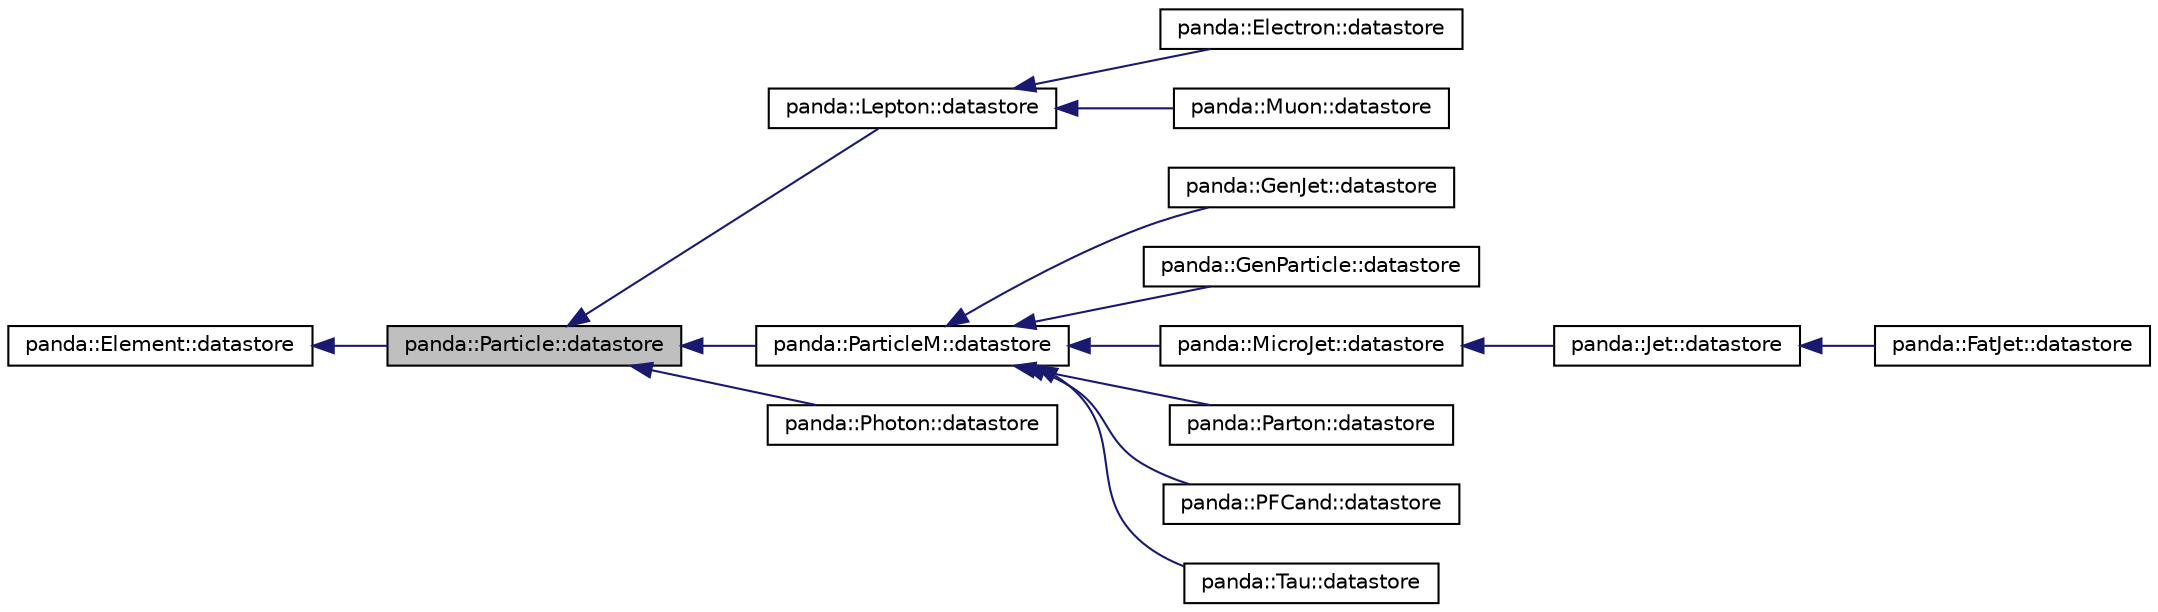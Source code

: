digraph G
{
  edge [fontname="Helvetica",fontsize="10",labelfontname="Helvetica",labelfontsize="10"];
  node [fontname="Helvetica",fontsize="10",shape=record];
  rankdir=LR;
  Node1 [label="panda::Particle::datastore",height=0.2,width=0.4,color="black", fillcolor="grey75", style="filled" fontcolor="black"];
  Node2 -> Node1 [dir=back,color="midnightblue",fontsize="10",style="solid"];
  Node2 [label="panda::Element::datastore",height=0.2,width=0.4,color="black", fillcolor="white", style="filled",URL="$structpanda_1_1Element_1_1datastore.html"];
  Node1 -> Node3 [dir=back,color="midnightblue",fontsize="10",style="solid"];
  Node3 [label="panda::Lepton::datastore",height=0.2,width=0.4,color="black", fillcolor="white", style="filled",URL="$structpanda_1_1Lepton_1_1datastore.html"];
  Node3 -> Node4 [dir=back,color="midnightblue",fontsize="10",style="solid"];
  Node4 [label="panda::Electron::datastore",height=0.2,width=0.4,color="black", fillcolor="white", style="filled",URL="$structpanda_1_1Electron_1_1datastore.html"];
  Node3 -> Node5 [dir=back,color="midnightblue",fontsize="10",style="solid"];
  Node5 [label="panda::Muon::datastore",height=0.2,width=0.4,color="black", fillcolor="white", style="filled",URL="$structpanda_1_1Muon_1_1datastore.html"];
  Node1 -> Node6 [dir=back,color="midnightblue",fontsize="10",style="solid"];
  Node6 [label="panda::ParticleM::datastore",height=0.2,width=0.4,color="black", fillcolor="white", style="filled",URL="$structpanda_1_1ParticleM_1_1datastore.html"];
  Node6 -> Node7 [dir=back,color="midnightblue",fontsize="10",style="solid"];
  Node7 [label="panda::GenJet::datastore",height=0.2,width=0.4,color="black", fillcolor="white", style="filled",URL="$structpanda_1_1GenJet_1_1datastore.html"];
  Node6 -> Node8 [dir=back,color="midnightblue",fontsize="10",style="solid"];
  Node8 [label="panda::GenParticle::datastore",height=0.2,width=0.4,color="black", fillcolor="white", style="filled",URL="$structpanda_1_1GenParticle_1_1datastore.html"];
  Node6 -> Node9 [dir=back,color="midnightblue",fontsize="10",style="solid"];
  Node9 [label="panda::MicroJet::datastore",height=0.2,width=0.4,color="black", fillcolor="white", style="filled",URL="$structpanda_1_1MicroJet_1_1datastore.html"];
  Node9 -> Node10 [dir=back,color="midnightblue",fontsize="10",style="solid"];
  Node10 [label="panda::Jet::datastore",height=0.2,width=0.4,color="black", fillcolor="white", style="filled",URL="$structpanda_1_1Jet_1_1datastore.html"];
  Node10 -> Node11 [dir=back,color="midnightblue",fontsize="10",style="solid"];
  Node11 [label="panda::FatJet::datastore",height=0.2,width=0.4,color="black", fillcolor="white", style="filled",URL="$structpanda_1_1FatJet_1_1datastore.html"];
  Node6 -> Node12 [dir=back,color="midnightblue",fontsize="10",style="solid"];
  Node12 [label="panda::Parton::datastore",height=0.2,width=0.4,color="black", fillcolor="white", style="filled",URL="$structpanda_1_1Parton_1_1datastore.html"];
  Node6 -> Node13 [dir=back,color="midnightblue",fontsize="10",style="solid"];
  Node13 [label="panda::PFCand::datastore",height=0.2,width=0.4,color="black", fillcolor="white", style="filled",URL="$structpanda_1_1PFCand_1_1datastore.html"];
  Node6 -> Node14 [dir=back,color="midnightblue",fontsize="10",style="solid"];
  Node14 [label="panda::Tau::datastore",height=0.2,width=0.4,color="black", fillcolor="white", style="filled",URL="$structpanda_1_1Tau_1_1datastore.html"];
  Node1 -> Node15 [dir=back,color="midnightblue",fontsize="10",style="solid"];
  Node15 [label="panda::Photon::datastore",height=0.2,width=0.4,color="black", fillcolor="white", style="filled",URL="$structpanda_1_1Photon_1_1datastore.html"];
}
